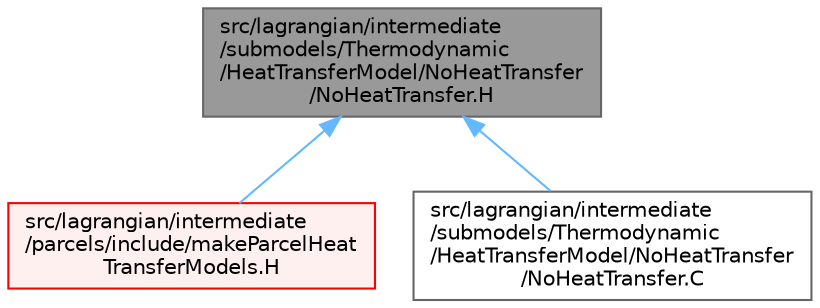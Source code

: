 digraph "src/lagrangian/intermediate/submodels/Thermodynamic/HeatTransferModel/NoHeatTransfer/NoHeatTransfer.H"
{
 // LATEX_PDF_SIZE
  bgcolor="transparent";
  edge [fontname=Helvetica,fontsize=10,labelfontname=Helvetica,labelfontsize=10];
  node [fontname=Helvetica,fontsize=10,shape=box,height=0.2,width=0.4];
  Node1 [id="Node000001",label="src/lagrangian/intermediate\l/submodels/Thermodynamic\l/HeatTransferModel/NoHeatTransfer\l/NoHeatTransfer.H",height=0.2,width=0.4,color="gray40", fillcolor="grey60", style="filled", fontcolor="black",tooltip=" "];
  Node1 -> Node2 [id="edge1_Node000001_Node000002",dir="back",color="steelblue1",style="solid",tooltip=" "];
  Node2 [id="Node000002",label="src/lagrangian/intermediate\l/parcels/include/makeParcelHeat\lTransferModels.H",height=0.2,width=0.4,color="red", fillcolor="#FFF0F0", style="filled",URL="$makeParcelHeatTransferModels_8H.html",tooltip=" "];
  Node1 -> Node8 [id="edge2_Node000001_Node000008",dir="back",color="steelblue1",style="solid",tooltip=" "];
  Node8 [id="Node000008",label="src/lagrangian/intermediate\l/submodels/Thermodynamic\l/HeatTransferModel/NoHeatTransfer\l/NoHeatTransfer.C",height=0.2,width=0.4,color="grey40", fillcolor="white", style="filled",URL="$NoHeatTransfer_8C.html",tooltip=" "];
}
